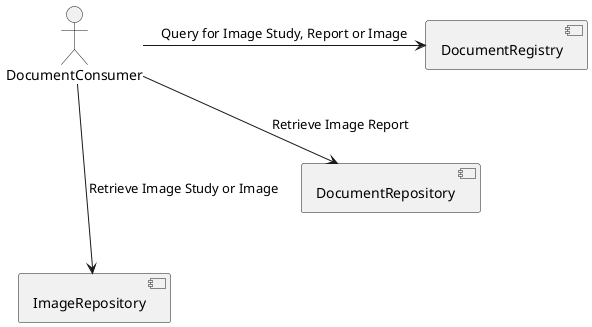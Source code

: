 @startuml



actor DocumentConsumer





component DocumentRegistry
component DocumentRepository
component ImageRepository

DocumentRegistry -d[hidden]- DocumentRepository
DocumentRepository -d[hidden]- ImageRepository


DocumentConsumer -r-> DocumentRegistry : Query for Image Study, Report or Image
DocumentConsumer -r-> DocumentRepository : Retrieve Image Report
DocumentConsumer -r-> ImageRepository : Retrieve Image Study or Image



@enduml
